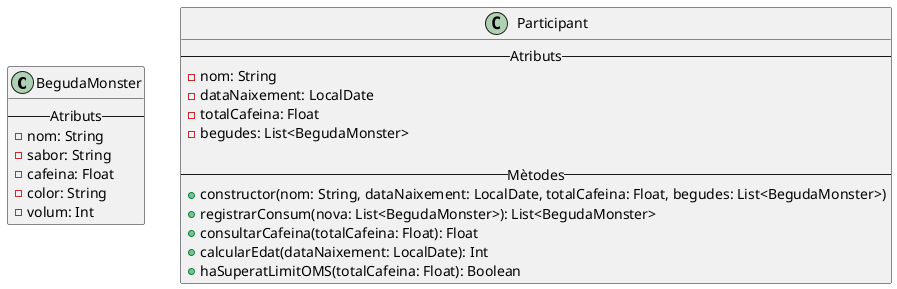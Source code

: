 @startuml
'https://plantuml.com/class-diagram

class BegudaMonster {
    -- Atributs --
    - nom: String
    - sabor: String
    - cafeina: Float
    - color: String
    - volum: Int
}

class Participant {
    -- Atributs --
    - nom: String
    - dataNaixement: LocalDate
    - totalCafeina: Float
    - begudes: List<BegudaMonster>

    -- Mètodes --
    + constructor(nom: String, dataNaixement: LocalDate, totalCafeina: Float, begudes: List<BegudaMonster>)
    + registrarConsum(nova: List<BegudaMonster>): List<BegudaMonster>
    + consultarCafeina(totalCafeina: Float): Float
    + calcularEdat(dataNaixement: LocalDate): Int
    + haSuperatLimitOMS(totalCafeina: Float): Boolean
}

@enduml
